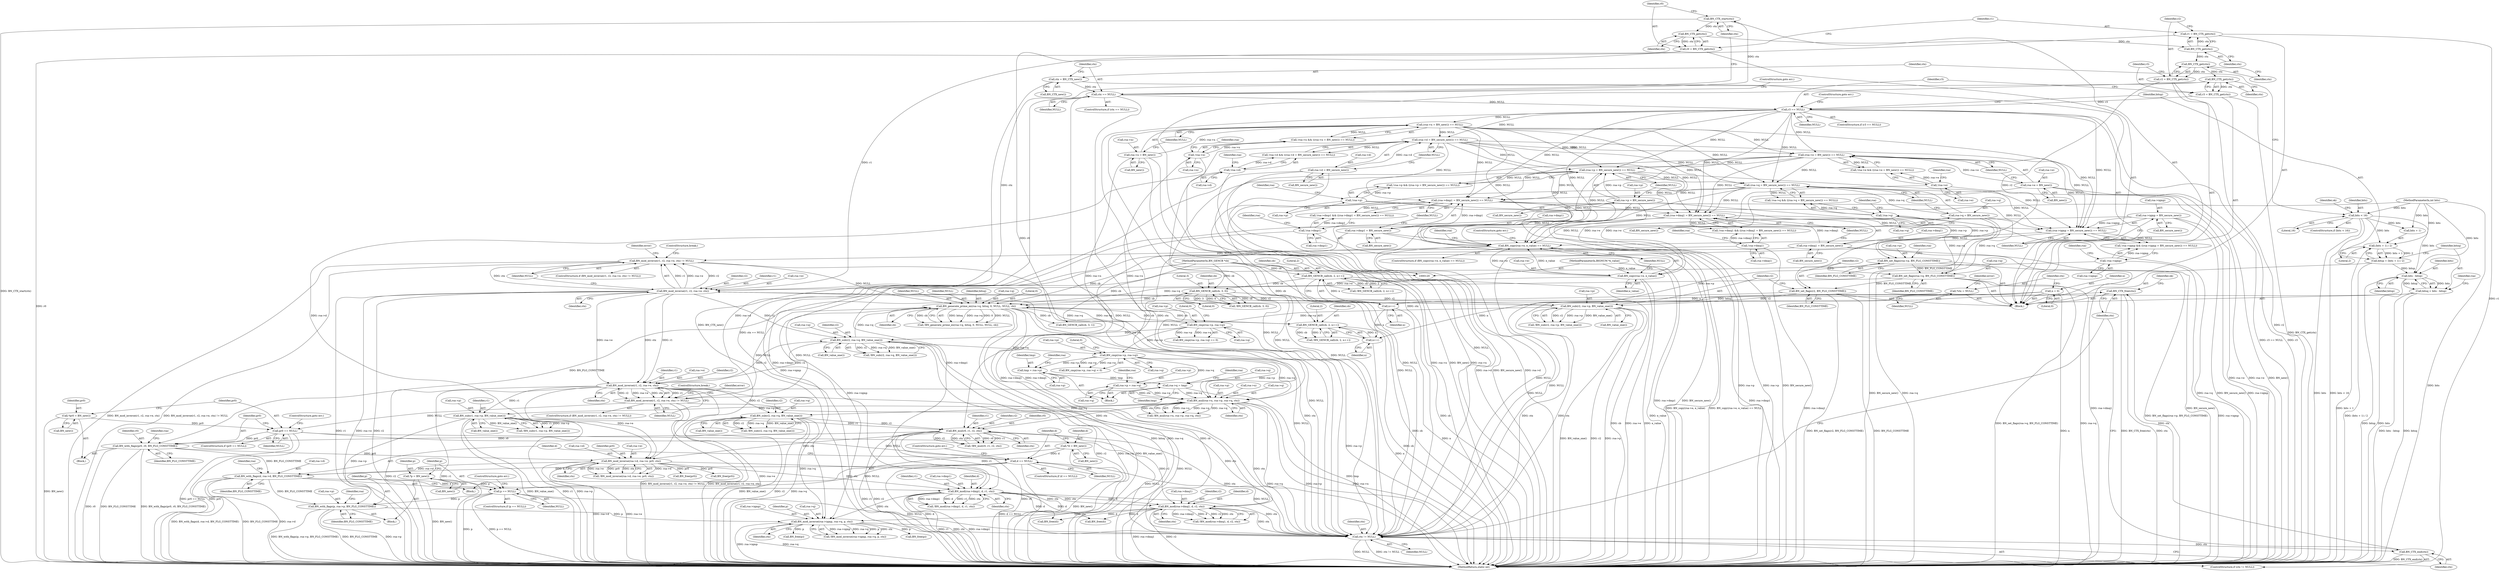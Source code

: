 digraph "0_openssl_6939eab03a6e23d2bd2c3f5e34fe1d48e542e787@API" {
"1000682" [label="(Call,BN_CTX_free(ctx))"];
"1000680" [label="(Call,BN_CTX_end(ctx))"];
"1000677" [label="(Call,ctx != NULL)"];
"1000572" [label="(Call,BN_mod_inverse(rsa->d, rsa->e, pr0, ctx))"];
"1000238" [label="(Call,rsa->d = BN_secure_new())"];
"1000233" [label="(Call,!rsa->d)"];
"1000445" [label="(Call,BN_mod_inverse(r1, r2, rsa->e, ctx))"];
"1000365" [label="(Call,BN_mod_inverse(r1, r2, rsa->e, ctx))"];
"1000188" [label="(Call,r1 = BN_CTX_get(ctx))"];
"1000190" [label="(Call,BN_CTX_get(ctx))"];
"1000186" [label="(Call,BN_CTX_get(ctx))"];
"1000182" [label="(Call,BN_CTX_start(ctx))"];
"1000178" [label="(Call,ctx == NULL)"];
"1000174" [label="(Call,ctx = BN_CTX_new())"];
"1000355" [label="(Call,BN_sub(r2, rsa->p, BN_value_one()))"];
"1000348" [label="(Call,BN_set_flags(r2, BN_FLG_CONSTTIME))"];
"1000192" [label="(Call,r2 = BN_CTX_get(ctx))"];
"1000194" [label="(Call,BN_CTX_get(ctx))"];
"1000343" [label="(Call,BN_set_flags(rsa->q, BN_FLG_CONSTTIME))"];
"1000275" [label="(Call,!rsa->q)"];
"1000280" [label="(Call,rsa->q = BN_secure_new())"];
"1000338" [label="(Call,BN_set_flags(rsa->p, BN_FLG_CONSTTIME))"];
"1000266" [label="(Call,rsa->p = BN_secure_new())"];
"1000261" [label="(Call,!rsa->p)"];
"1000331" [label="(Call,BN_copy(rsa->e, e_value))"];
"1000247" [label="(Call,!rsa->e)"];
"1000252" [label="(Call,rsa->e = BN_new())"];
"1000123" [label="(MethodParameterIn,BIGNUM *e_value)"];
"1000198" [label="(Call,BN_CTX_get(ctx))"];
"1000435" [label="(Call,BN_sub(r2, rsa->q, BN_value_one()))"];
"1000425" [label="(Call,BN_cmp(rsa->p, rsa->q))"];
"1000414" [label="(Call,BN_generate_prime_ex(rsa->q, bitsq, 0, NULL, NULL, cb))"];
"1000212" [label="(Call,bitsq = bits - bitsp)"];
"1000214" [label="(Call,bits - bitsp)"];
"1000122" [label="(MethodParameterIn,int bits)"];
"1000163" [label="(Call,bits < 16)"];
"1000205" [label="(Call,bitsp = (bits + 1) / 2)"];
"1000207" [label="(Call,(bits + 1) / 2)"];
"1000444" [label="(Call,BN_mod_inverse(r1, r2, rsa->e, ctx) != NULL)"];
"1000364" [label="(Call,BN_mod_inverse(r1, r2, rsa->e, ctx) != NULL)"];
"1000330" [label="(Call,BN_copy(rsa->e, e_value) == NULL)"];
"1000279" [label="(Call,(rsa->q = BN_secure_new()) == NULL)"];
"1000223" [label="(Call,(rsa->n = BN_new()) == NULL)"];
"1000224" [label="(Call,rsa->n = BN_new())"];
"1000201" [label="(Call,r3 == NULL)"];
"1000196" [label="(Call,r3 = BN_CTX_get(ctx))"];
"1000251" [label="(Call,(rsa->e = BN_new()) == NULL)"];
"1000237" [label="(Call,(rsa->d = BN_secure_new()) == NULL)"];
"1000265" [label="(Call,(rsa->p = BN_secure_new()) == NULL)"];
"1000293" [label="(Call,(rsa->dmp1 = BN_secure_new()) == NULL)"];
"1000294" [label="(Call,rsa->dmp1 = BN_secure_new())"];
"1000307" [label="(Call,(rsa->dmq1 = BN_secure_new()) == NULL)"];
"1000308" [label="(Call,rsa->dmq1 = BN_secure_new())"];
"1000321" [label="(Call,(rsa->iqmp = BN_secure_new()) == NULL)"];
"1000322" [label="(Call,rsa->iqmp = BN_secure_new())"];
"1000403" [label="(Call,BN_GENCB_call(cb, 3, 0))"];
"1000395" [label="(Call,BN_GENCB_call(cb, 2, n++))"];
"1000124" [label="(MethodParameterIn,BN_GENCB *cb)"];
"1000398" [label="(Call,n++)"];
"1000151" [label="(Call,n = 0)"];
"1000475" [label="(Call,BN_GENCB_call(cb, 2, n++))"];
"1000478" [label="(Call,n++)"];
"1000566" [label="(Call,BN_with_flags(pr0, r0, BN_FLG_CONSTTIME))"];
"1000562" [label="(Call,pr0 == NULL)"];
"1000558" [label="(Call,*pr0 = BN_new())"];
"1000550" [label="(Call,BN_mul(r0, r1, r2, ctx))"];
"1000184" [label="(Call,r0 = BN_CTX_get(ctx))"];
"1000532" [label="(Call,BN_sub(r1, rsa->p, BN_value_one()))"];
"1000518" [label="(Call,BN_mul(rsa->n, rsa->p, rsa->q, ctx))"];
"1000219" [label="(Call,!rsa->n)"];
"1000490" [label="(Call,BN_cmp(rsa->p, rsa->q))"];
"1000504" [label="(Call,rsa->p = rsa->q)"];
"1000511" [label="(Call,rsa->q = tmp)"];
"1000499" [label="(Call,tmp = rsa->p)"];
"1000541" [label="(Call,BN_sub(r2, rsa->q, BN_value_one()))"];
"1000645" [label="(Call,BN_mod_inverse(rsa->iqmp, rsa->q, p, ctx))"];
"1000317" [label="(Call,!rsa->iqmp)"];
"1000637" [label="(Call,BN_with_flags(p, rsa->p, BN_FLG_CONSTTIME))"];
"1000633" [label="(Call,p == NULL)"];
"1000629" [label="(Call,*p = BN_new())"];
"1000593" [label="(Call,d == NULL)"];
"1000589" [label="(Call,*d = BN_new())"];
"1000597" [label="(Call,BN_with_flags(d, rsa->d, BN_FLG_CONSTTIME))"];
"1000606" [label="(Call,BN_mod(rsa->dmp1, d, r1, ctx))"];
"1000289" [label="(Call,!rsa->dmp1)"];
"1000614" [label="(Call,BN_mod(rsa->dmq1, d, r2, ctx))"];
"1000303" [label="(Call,!rsa->dmq1)"];
"1000155" [label="(Call,*ctx = NULL)"];
"1000224" [label="(Call,rsa->n = BN_new())"];
"1000204" [label="(ControlStructure,goto err;)"];
"1000576" [label="(Call,rsa->e)"];
"1000124" [label="(MethodParameterIn,BN_GENCB *cb)"];
"1000177" [label="(ControlStructure,if (ctx == NULL))"];
"1000629" [label="(Call,*p = BN_new())"];
"1000226" [label="(Identifier,rsa)"];
"1000275" [label="(Call,!rsa->q)"];
"1000491" [label="(Call,rsa->p)"];
"1000279" [label="(Call,(rsa->q = BN_secure_new()) == NULL)"];
"1000443" [label="(ControlStructure,if (BN_mod_inverse(r1, r2, rsa->e, ctx) != NULL))"];
"1000645" [label="(Call,BN_mod_inverse(rsa->iqmp, rsa->q, p, ctx))"];
"1000573" [label="(Call,rsa->d)"];
"1000597" [label="(Call,BN_with_flags(d, rsa->d, BN_FLG_CONSTTIME))"];
"1000420" [label="(Identifier,NULL)"];
"1000252" [label="(Call,rsa->e = BN_new())"];
"1000367" [label="(Identifier,r2)"];
"1000203" [label="(Identifier,NULL)"];
"1000685" [label="(Identifier,ok)"];
"1000406" [label="(Literal,0)"];
"1000399" [label="(Identifier,n)"];
"1000642" [label="(Identifier,BN_FLG_CONSTTIME)"];
"1000552" [label="(Identifier,r1)"];
"1000257" [label="(Identifier,NULL)"];
"1000357" [label="(Call,rsa->p)"];
"1000335" [label="(Identifier,e_value)"];
"1000567" [label="(Identifier,pr0)"];
"1000630" [label="(Identifier,p)"];
"1000187" [label="(Identifier,ctx)"];
"1000183" [label="(Identifier,ctx)"];
"1000615" [label="(Call,rsa->dmq1)"];
"1000364" [label="(Call,BN_mod_inverse(r1, r2, rsa->e, ctx) != NULL)"];
"1000201" [label="(Call,r3 == NULL)"];
"1000498" [label="(Block,)"];
"1000302" [label="(Call,!rsa->dmq1 && ((rsa->dmq1 = BN_secure_new()) == NULL))"];
"1000213" [label="(Identifier,bitsq)"];
"1000233" [label="(Call,!rsa->d)"];
"1000405" [label="(Literal,3)"];
"1000432" [label="(Literal,0)"];
"1000332" [label="(Call,rsa->e)"];
"1000676" [label="(ControlStructure,if (ctx != NULL))"];
"1000260" [label="(Call,!rsa->p && ((rsa->p = BN_secure_new()) == NULL))"];
"1000553" [label="(Identifier,r2)"];
"1000519" [label="(Call,rsa->n)"];
"1000371" [label="(Identifier,ctx)"];
"1000175" [label="(Identifier,ctx)"];
"1000298" [label="(Call,BN_secure_new())"];
"1000497" [label="(Literal,0)"];
"1000180" [label="(Identifier,NULL)"];
"1000456" [label="(Identifier,error)"];
"1000312" [label="(Call,BN_secure_new())"];
"1000268" [label="(Identifier,rsa)"];
"1000434" [label="(Call,!BN_sub(r2, rsa->q, BN_value_one()))"];
"1000225" [label="(Call,rsa->n)"];
"1000308" [label="(Call,rsa->dmq1 = BN_secure_new())"];
"1000355" [label="(Call,BN_sub(r2, rsa->p, BN_value_one()))"];
"1000683" [label="(Identifier,ctx)"];
"1000188" [label="(Call,r1 = BN_CTX_get(ctx))"];
"1000246" [label="(Call,!rsa->e && ((rsa->e = BN_new()) == NULL))"];
"1000179" [label="(Identifier,ctx)"];
"1000426" [label="(Call,rsa->p)"];
"1000181" [label="(ControlStructure,goto err;)"];
"1000316" [label="(Call,!rsa->iqmp && ((rsa->iqmp = BN_secure_new()) == NULL))"];
"1000270" [label="(Call,BN_secure_new())"];
"1000339" [label="(Call,rsa->p)"];
"1000185" [label="(Identifier,r0)"];
"1000322" [label="(Call,rsa->iqmp = BN_secure_new())"];
"1000199" [label="(Identifier,ctx)"];
"1000404" [label="(Identifier,cb)"];
"1000594" [label="(Identifier,d)"];
"1000165" [label="(Literal,16)"];
"1000560" [label="(Call,BN_new())"];
"1000520" [label="(Identifier,rsa)"];
"1000679" [label="(Identifier,NULL)"];
"1000330" [label="(Call,BN_copy(rsa->e, e_value) == NULL)"];
"1000299" [label="(Identifier,NULL)"];
"1000681" [label="(Identifier,ctx)"];
"1000194" [label="(Call,BN_CTX_get(ctx))"];
"1000336" [label="(Identifier,NULL)"];
"1000564" [label="(Identifier,NULL)"];
"1000541" [label="(Call,BN_sub(r2, rsa->q, BN_value_one()))"];
"1000649" [label="(Call,rsa->q)"];
"1000596" [label="(ControlStructure,goto err;)"];
"1000682" [label="(Call,BN_CTX_free(ctx))"];
"1000678" [label="(Identifier,ctx)"];
"1000265" [label="(Call,(rsa->p = BN_secure_new()) == NULL)"];
"1000366" [label="(Identifier,r1)"];
"1000599" [label="(Call,rsa->d)"];
"1000517" [label="(Call,!BN_mul(rsa->n, rsa->p, rsa->q, ctx))"];
"1000329" [label="(ControlStructure,if (BN_copy(rsa->e, e_value) == NULL))"];
"1000168" [label="(Identifier,ok)"];
"1000592" [label="(ControlStructure,if (d == NULL))"];
"1000542" [label="(Identifier,r2)"];
"1000324" [label="(Identifier,rsa)"];
"1000123" [label="(MethodParameterIn,BIGNUM *e_value)"];
"1000568" [label="(Identifier,r0)"];
"1000152" [label="(Identifier,n)"];
"1000253" [label="(Call,rsa->e)"];
"1000424" [label="(Call,BN_cmp(rsa->p, rsa->q) == 0)"];
"1000565" [label="(ControlStructure,goto err;)"];
"1000513" [label="(Identifier,rsa)"];
"1000212" [label="(Call,bitsq = bits - bitsp)"];
"1000632" [label="(ControlStructure,if (p == NULL))"];
"1000625" [label="(Call,BN_free(d))"];
"1000429" [label="(Call,rsa->q)"];
"1000198" [label="(Call,BN_CTX_get(ctx))"];
"1000677" [label="(Call,ctx != NULL)"];
"1000191" [label="(Identifier,ctx)"];
"1000261" [label="(Call,!rsa->p)"];
"1000162" [label="(ControlStructure,if (bits < 16))"];
"1000537" [label="(Call,BN_value_one())"];
"1000505" [label="(Call,rsa->p)"];
"1000418" [label="(Identifier,bitsq)"];
"1000327" [label="(Identifier,NULL)"];
"1000595" [label="(Identifier,NULL)"];
"1000157" [label="(Identifier,NULL)"];
"1000550" [label="(Call,BN_mul(r0, r1, r2, ctx))"];
"1000415" [label="(Call,rsa->q)"];
"1000419" [label="(Literal,0)"];
"1000554" [label="(Identifier,ctx)"];
"1000229" [label="(Identifier,NULL)"];
"1000500" [label="(Identifier,tmp)"];
"1000345" [label="(Identifier,rsa)"];
"1000571" [label="(Call,!BN_mod_inverse(rsa->d, rsa->e, pr0, ctx))"];
"1000189" [label="(Identifier,r1)"];
"1000376" [label="(Identifier,error)"];
"1000579" [label="(Identifier,pr0)"];
"1000323" [label="(Call,rsa->iqmp)"];
"1000446" [label="(Identifier,r1)"];
"1000242" [label="(Call,BN_secure_new())"];
"1000284" [label="(Call,BN_secure_new())"];
"1000282" [label="(Identifier,rsa)"];
"1000437" [label="(Call,rsa->q)"];
"1000326" [label="(Call,BN_secure_new())"];
"1000228" [label="(Call,BN_new())"];
"1000153" [label="(Literal,0)"];
"1000635" [label="(Identifier,NULL)"];
"1000350" [label="(Identifier,BN_FLG_CONSTTIME)"];
"1000303" [label="(Call,!rsa->dmq1)"];
"1000232" [label="(Call,!rsa->d && ((rsa->d = BN_secure_new()) == NULL))"];
"1000511" [label="(Call,rsa->q = tmp)"];
"1000543" [label="(Call,rsa->q)"];
"1000396" [label="(Identifier,cb)"];
"1000561" [label="(ControlStructure,if (pr0 == NULL))"];
"1000448" [label="(Call,rsa->e)"];
"1000216" [label="(Identifier,bitsp)"];
"1000549" [label="(Call,!BN_mul(r0, r1, r2, ctx))"];
"1000474" [label="(Call,!BN_GENCB_call(cb, 2, n++))"];
"1000444" [label="(Call,BN_mod_inverse(r1, r2, rsa->e, ctx) != NULL)"];
"1000451" [label="(Identifier,ctx)"];
"1000634" [label="(Identifier,p)"];
"1000582" [label="(Call,BN_free(pr0))"];
"1000540" [label="(Call,!BN_sub(r2, rsa->q, BN_value_one()))"];
"1000655" [label="(Call,BN_free(p))"];
"1000151" [label="(Call,n = 0)"];
"1000190" [label="(Call,BN_CTX_get(ctx))"];
"1000452" [label="(Identifier,NULL)"];
"1000532" [label="(Call,BN_sub(r1, rsa->p, BN_value_one()))"];
"1000267" [label="(Call,rsa->p)"];
"1000440" [label="(Call,BN_value_one())"];
"1000613" [label="(Call,!BN_mod(rsa->dmq1, d, r2, ctx))"];
"1000254" [label="(Identifier,rsa)"];
"1000636" [label="(ControlStructure,goto err;)"];
"1000285" [label="(Identifier,NULL)"];
"1000585" [label="(Call,BN_free(pr0))"];
"1000476" [label="(Identifier,cb)"];
"1000499" [label="(Call,tmp = rsa->p)"];
"1000200" [label="(ControlStructure,if (r3 == NULL))"];
"1000186" [label="(Call,BN_CTX_get(ctx))"];
"1000184" [label="(Call,r0 = BN_CTX_get(ctx))"];
"1000627" [label="(Block,)"];
"1000309" [label="(Call,rsa->dmq1)"];
"1000435" [label="(Call,BN_sub(r2, rsa->q, BN_value_one()))"];
"1000343" [label="(Call,BN_set_flags(rsa->q, BN_FLG_CONSTTIME))"];
"1000195" [label="(Identifier,ctx)"];
"1000342" [label="(Identifier,BN_FLG_CONSTTIME)"];
"1000558" [label="(Call,*pr0 = BN_new())"];
"1000155" [label="(Call,*ctx = NULL)"];
"1000525" [label="(Call,rsa->q)"];
"1000506" [label="(Identifier,rsa)"];
"1000569" [label="(Identifier,BN_FLG_CONSTTIME)"];
"1000638" [label="(Identifier,p)"];
"1000447" [label="(Identifier,r2)"];
"1000337" [label="(ControlStructure,goto err;)"];
"1000534" [label="(Call,rsa->p)"];
"1000644" [label="(Call,!BN_mod_inverse(rsa->iqmp, rsa->q, p, ctx))"];
"1000647" [label="(Identifier,rsa)"];
"1000612" [label="(Identifier,ctx)"];
"1000266" [label="(Call,rsa->p = BN_secure_new())"];
"1000606" [label="(Call,BN_mod(rsa->dmp1, d, r1, ctx))"];
"1000240" [label="(Identifier,rsa)"];
"1000234" [label="(Call,rsa->d)"];
"1000344" [label="(Call,rsa->q)"];
"1000211" [label="(Literal,2)"];
"1000531" [label="(Call,!BN_sub(r1, rsa->p, BN_value_one()))"];
"1000197" [label="(Identifier,r3)"];
"1000475" [label="(Call,BN_GENCB_call(cb, 2, n++))"];
"1000489" [label="(Call,BN_cmp(rsa->p, rsa->q) < 0)"];
"1000620" [label="(Identifier,ctx)"];
"1000248" [label="(Call,rsa->e)"];
"1000587" [label="(Block,)"];
"1000374" [label="(ControlStructure,break;)"];
"1000363" [label="(ControlStructure,if (BN_mod_inverse(r1, r2, rsa->e, ctx) != NULL))"];
"1000318" [label="(Call,rsa->iqmp)"];
"1000176" [label="(Call,BN_CTX_new())"];
"1000478" [label="(Call,n++)"];
"1000658" [label="(Call,BN_free(p))"];
"1000614" [label="(Call,BN_mod(rsa->dmq1, d, r2, ctx))"];
"1000546" [label="(Call,BN_value_one())"];
"1000290" [label="(Call,rsa->dmp1)"];
"1000619" [label="(Identifier,r2)"];
"1000639" [label="(Call,rsa->p)"];
"1000490" [label="(Call,BN_cmp(rsa->p, rsa->q))"];
"1000522" [label="(Call,rsa->p)"];
"1000494" [label="(Call,rsa->q)"];
"1000483" [label="(Call,BN_GENCB_call(cb, 3, 1))"];
"1000518" [label="(Call,BN_mul(rsa->n, rsa->p, rsa->q, ctx))"];
"1000196" [label="(Call,r3 = BN_CTX_get(ctx))"];
"1000607" [label="(Call,rsa->dmp1)"];
"1000349" [label="(Identifier,r2)"];
"1000271" [label="(Identifier,NULL)"];
"1000238" [label="(Call,rsa->d = BN_secure_new())"];
"1000163" [label="(Call,bits < 16)"];
"1000479" [label="(Identifier,n)"];
"1000293" [label="(Call,(rsa->dmp1 = BN_secure_new()) == NULL)"];
"1000223" [label="(Call,(rsa->n = BN_new()) == NULL)"];
"1000445" [label="(Call,BN_mod_inverse(r1, r2, rsa->e, ctx))"];
"1000304" [label="(Call,rsa->dmq1)"];
"1000365" [label="(Call,BN_mod_inverse(r1, r2, rsa->e, ctx))"];
"1000633" [label="(Call,p == NULL)"];
"1000122" [label="(MethodParameterIn,int bits)"];
"1000574" [label="(Identifier,rsa)"];
"1000572" [label="(Call,BN_mod_inverse(rsa->d, rsa->e, pr0, ctx))"];
"1000394" [label="(Call,!BN_GENCB_call(cb, 2, n++))"];
"1000562" [label="(Call,pr0 == NULL)"];
"1000563" [label="(Identifier,pr0)"];
"1000193" [label="(Identifier,r2)"];
"1000602" [label="(Identifier,BN_FLG_CONSTTIME)"];
"1000591" [label="(Call,BN_new())"];
"1000590" [label="(Identifier,d)"];
"1000512" [label="(Call,rsa->q)"];
"1000276" [label="(Call,rsa->q)"];
"1000207" [label="(Call,(bits + 1) / 2)"];
"1000347" [label="(Identifier,BN_FLG_CONSTTIME)"];
"1000414" [label="(Call,BN_generate_prime_ex(rsa->q, bitsq, 0, NULL, NULL, cb))"];
"1000262" [label="(Call,rsa->p)"];
"1000605" [label="(Call,!BN_mod(rsa->dmp1, d, r1, ctx))"];
"1000294" [label="(Call,rsa->dmp1 = BN_secure_new())"];
"1000288" [label="(Call,!rsa->dmp1 && ((rsa->dmp1 = BN_secure_new()) == NULL))"];
"1000338" [label="(Call,BN_set_flags(rsa->p, BN_FLG_CONSTTIME))"];
"1000580" [label="(Identifier,ctx)"];
"1000610" [label="(Identifier,d)"];
"1000192" [label="(Call,r2 = BN_CTX_get(ctx))"];
"1000653" [label="(Identifier,ctx)"];
"1000239" [label="(Call,rsa->d)"];
"1000156" [label="(Identifier,ctx)"];
"1000280" [label="(Call,rsa->q = BN_secure_new())"];
"1000477" [label="(Literal,2)"];
"1000646" [label="(Call,rsa->iqmp)"];
"1000348" [label="(Call,BN_set_flags(r2, BN_FLG_CONSTTIME))"];
"1000321" [label="(Call,(rsa->iqmp = BN_secure_new()) == NULL)"];
"1000372" [label="(Identifier,NULL)"];
"1000598" [label="(Identifier,d)"];
"1000220" [label="(Call,rsa->n)"];
"1000589" [label="(Call,*d = BN_new())"];
"1000436" [label="(Identifier,r2)"];
"1000454" [label="(ControlStructure,break;)"];
"1000218" [label="(Call,!rsa->n && ((rsa->n = BN_new()) == NULL))"];
"1000313" [label="(Identifier,NULL)"];
"1000608" [label="(Identifier,rsa)"];
"1000368" [label="(Call,rsa->e)"];
"1000295" [label="(Call,rsa->dmp1)"];
"1000296" [label="(Identifier,rsa)"];
"1000125" [label="(Block,)"];
"1000247" [label="(Call,!rsa->e)"];
"1000289" [label="(Call,!rsa->dmp1)"];
"1000354" [label="(Call,!BN_sub(r2, rsa->p, BN_value_one()))"];
"1000182" [label="(Call,BN_CTX_start(ctx))"];
"1000174" [label="(Call,ctx = BN_CTX_new())"];
"1000164" [label="(Identifier,bits)"];
"1000622" [label="(Call,BN_free(d))"];
"1000686" [label="(MethodReturn,static int)"];
"1000251" [label="(Call,(rsa->e = BN_new()) == NULL)"];
"1000508" [label="(Call,rsa->q)"];
"1000256" [label="(Call,BN_new())"];
"1000219" [label="(Call,!rsa->n)"];
"1000214" [label="(Call,bits - bitsp)"];
"1000395" [label="(Call,BN_GENCB_call(cb, 2, n++))"];
"1000618" [label="(Identifier,d)"];
"1000178" [label="(Call,ctx == NULL)"];
"1000397" [label="(Literal,2)"];
"1000281" [label="(Call,rsa->q)"];
"1000205" [label="(Call,bitsp = (bits + 1) / 2)"];
"1000402" [label="(Call,!BN_GENCB_call(cb, 3, 0))"];
"1000559" [label="(Identifier,pr0)"];
"1000680" [label="(Call,BN_CTX_end(ctx))"];
"1000566" [label="(Call,BN_with_flags(pr0, r0, BN_FLG_CONSTTIME))"];
"1000501" [label="(Call,rsa->p)"];
"1000611" [label="(Identifier,r1)"];
"1000515" [label="(Identifier,tmp)"];
"1000593" [label="(Call,d == NULL)"];
"1000413" [label="(Call,!BN_generate_prime_ex(rsa->q, bitsq, 0, NULL, NULL, cb))"];
"1000356" [label="(Identifier,r2)"];
"1000528" [label="(Identifier,ctx)"];
"1000425" [label="(Call,BN_cmp(rsa->p, rsa->q))"];
"1000221" [label="(Identifier,rsa)"];
"1000215" [label="(Identifier,bits)"];
"1000237" [label="(Call,(rsa->d = BN_secure_new()) == NULL)"];
"1000206" [label="(Identifier,bitsp)"];
"1000331" [label="(Call,BN_copy(rsa->e, e_value))"];
"1000551" [label="(Identifier,r0)"];
"1000556" [label="(Block,)"];
"1000243" [label="(Identifier,NULL)"];
"1000340" [label="(Identifier,rsa)"];
"1000504" [label="(Call,rsa->p = rsa->q)"];
"1000421" [label="(Identifier,NULL)"];
"1000631" [label="(Call,BN_new())"];
"1000398" [label="(Call,n++)"];
"1000360" [label="(Call,BN_value_one())"];
"1000422" [label="(Identifier,cb)"];
"1000208" [label="(Call,bits + 1)"];
"1000317" [label="(Call,!rsa->iqmp)"];
"1000307" [label="(Call,(rsa->dmq1 = BN_secure_new()) == NULL)"];
"1000160" [label="(Identifier,error)"];
"1000202" [label="(Identifier,r3)"];
"1000637" [label="(Call,BN_with_flags(p, rsa->p, BN_FLG_CONSTTIME))"];
"1000652" [label="(Identifier,p)"];
"1000403" [label="(Call,BN_GENCB_call(cb, 3, 0))"];
"1000274" [label="(Call,!rsa->q && ((rsa->q = BN_secure_new()) == NULL))"];
"1000310" [label="(Identifier,rsa)"];
"1000533" [label="(Identifier,r1)"];
"1000682" -> "1000125"  [label="AST: "];
"1000682" -> "1000683"  [label="CFG: "];
"1000683" -> "1000682"  [label="AST: "];
"1000685" -> "1000682"  [label="CFG: "];
"1000682" -> "1000686"  [label="DDG: BN_CTX_free(ctx)"];
"1000682" -> "1000686"  [label="DDG: ctx"];
"1000680" -> "1000682"  [label="DDG: ctx"];
"1000677" -> "1000682"  [label="DDG: ctx"];
"1000680" -> "1000676"  [label="AST: "];
"1000680" -> "1000681"  [label="CFG: "];
"1000681" -> "1000680"  [label="AST: "];
"1000683" -> "1000680"  [label="CFG: "];
"1000680" -> "1000686"  [label="DDG: BN_CTX_end(ctx)"];
"1000677" -> "1000680"  [label="DDG: ctx"];
"1000677" -> "1000676"  [label="AST: "];
"1000677" -> "1000679"  [label="CFG: "];
"1000678" -> "1000677"  [label="AST: "];
"1000679" -> "1000677"  [label="AST: "];
"1000681" -> "1000677"  [label="CFG: "];
"1000683" -> "1000677"  [label="CFG: "];
"1000677" -> "1000686"  [label="DDG: ctx != NULL"];
"1000677" -> "1000686"  [label="DDG: NULL"];
"1000572" -> "1000677"  [label="DDG: ctx"];
"1000550" -> "1000677"  [label="DDG: ctx"];
"1000645" -> "1000677"  [label="DDG: ctx"];
"1000198" -> "1000677"  [label="DDG: ctx"];
"1000445" -> "1000677"  [label="DDG: ctx"];
"1000155" -> "1000677"  [label="DDG: ctx"];
"1000606" -> "1000677"  [label="DDG: ctx"];
"1000178" -> "1000677"  [label="DDG: ctx"];
"1000178" -> "1000677"  [label="DDG: NULL"];
"1000518" -> "1000677"  [label="DDG: ctx"];
"1000365" -> "1000677"  [label="DDG: ctx"];
"1000614" -> "1000677"  [label="DDG: ctx"];
"1000330" -> "1000677"  [label="DDG: NULL"];
"1000279" -> "1000677"  [label="DDG: NULL"];
"1000593" -> "1000677"  [label="DDG: NULL"];
"1000293" -> "1000677"  [label="DDG: NULL"];
"1000307" -> "1000677"  [label="DDG: NULL"];
"1000633" -> "1000677"  [label="DDG: NULL"];
"1000562" -> "1000677"  [label="DDG: NULL"];
"1000414" -> "1000677"  [label="DDG: NULL"];
"1000251" -> "1000677"  [label="DDG: NULL"];
"1000321" -> "1000677"  [label="DDG: NULL"];
"1000364" -> "1000677"  [label="DDG: NULL"];
"1000265" -> "1000677"  [label="DDG: NULL"];
"1000237" -> "1000677"  [label="DDG: NULL"];
"1000223" -> "1000677"  [label="DDG: NULL"];
"1000201" -> "1000677"  [label="DDG: NULL"];
"1000444" -> "1000677"  [label="DDG: NULL"];
"1000572" -> "1000571"  [label="AST: "];
"1000572" -> "1000580"  [label="CFG: "];
"1000573" -> "1000572"  [label="AST: "];
"1000576" -> "1000572"  [label="AST: "];
"1000579" -> "1000572"  [label="AST: "];
"1000580" -> "1000572"  [label="AST: "];
"1000571" -> "1000572"  [label="CFG: "];
"1000572" -> "1000686"  [label="DDG: rsa->e"];
"1000572" -> "1000686"  [label="DDG: rsa->d"];
"1000572" -> "1000571"  [label="DDG: rsa->d"];
"1000572" -> "1000571"  [label="DDG: rsa->e"];
"1000572" -> "1000571"  [label="DDG: pr0"];
"1000572" -> "1000571"  [label="DDG: ctx"];
"1000238" -> "1000572"  [label="DDG: rsa->d"];
"1000233" -> "1000572"  [label="DDG: rsa->d"];
"1000445" -> "1000572"  [label="DDG: rsa->e"];
"1000566" -> "1000572"  [label="DDG: pr0"];
"1000550" -> "1000572"  [label="DDG: ctx"];
"1000572" -> "1000582"  [label="DDG: pr0"];
"1000572" -> "1000585"  [label="DDG: pr0"];
"1000572" -> "1000597"  [label="DDG: rsa->d"];
"1000572" -> "1000606"  [label="DDG: ctx"];
"1000238" -> "1000237"  [label="AST: "];
"1000238" -> "1000242"  [label="CFG: "];
"1000239" -> "1000238"  [label="AST: "];
"1000242" -> "1000238"  [label="AST: "];
"1000243" -> "1000238"  [label="CFG: "];
"1000238" -> "1000686"  [label="DDG: rsa->d"];
"1000238" -> "1000686"  [label="DDG: BN_secure_new()"];
"1000238" -> "1000237"  [label="DDG: rsa->d"];
"1000233" -> "1000232"  [label="AST: "];
"1000233" -> "1000234"  [label="CFG: "];
"1000234" -> "1000233"  [label="AST: "];
"1000240" -> "1000233"  [label="CFG: "];
"1000232" -> "1000233"  [label="CFG: "];
"1000233" -> "1000686"  [label="DDG: rsa->d"];
"1000233" -> "1000232"  [label="DDG: rsa->d"];
"1000445" -> "1000444"  [label="AST: "];
"1000445" -> "1000451"  [label="CFG: "];
"1000446" -> "1000445"  [label="AST: "];
"1000447" -> "1000445"  [label="AST: "];
"1000448" -> "1000445"  [label="AST: "];
"1000451" -> "1000445"  [label="AST: "];
"1000452" -> "1000445"  [label="CFG: "];
"1000445" -> "1000686"  [label="DDG: r2"];
"1000445" -> "1000686"  [label="DDG: r1"];
"1000445" -> "1000686"  [label="DDG: rsa->e"];
"1000445" -> "1000435"  [label="DDG: r2"];
"1000445" -> "1000444"  [label="DDG: r1"];
"1000445" -> "1000444"  [label="DDG: r2"];
"1000445" -> "1000444"  [label="DDG: rsa->e"];
"1000445" -> "1000444"  [label="DDG: ctx"];
"1000365" -> "1000445"  [label="DDG: r1"];
"1000365" -> "1000445"  [label="DDG: rsa->e"];
"1000365" -> "1000445"  [label="DDG: ctx"];
"1000435" -> "1000445"  [label="DDG: r2"];
"1000445" -> "1000518"  [label="DDG: ctx"];
"1000445" -> "1000532"  [label="DDG: r1"];
"1000445" -> "1000541"  [label="DDG: r2"];
"1000365" -> "1000364"  [label="AST: "];
"1000365" -> "1000371"  [label="CFG: "];
"1000366" -> "1000365"  [label="AST: "];
"1000367" -> "1000365"  [label="AST: "];
"1000368" -> "1000365"  [label="AST: "];
"1000371" -> "1000365"  [label="AST: "];
"1000372" -> "1000365"  [label="CFG: "];
"1000365" -> "1000686"  [label="DDG: rsa->e"];
"1000365" -> "1000686"  [label="DDG: r2"];
"1000365" -> "1000686"  [label="DDG: r1"];
"1000365" -> "1000355"  [label="DDG: r2"];
"1000365" -> "1000364"  [label="DDG: r1"];
"1000365" -> "1000364"  [label="DDG: r2"];
"1000365" -> "1000364"  [label="DDG: rsa->e"];
"1000365" -> "1000364"  [label="DDG: ctx"];
"1000188" -> "1000365"  [label="DDG: r1"];
"1000355" -> "1000365"  [label="DDG: r2"];
"1000331" -> "1000365"  [label="DDG: rsa->e"];
"1000198" -> "1000365"  [label="DDG: ctx"];
"1000365" -> "1000435"  [label="DDG: r2"];
"1000188" -> "1000125"  [label="AST: "];
"1000188" -> "1000190"  [label="CFG: "];
"1000189" -> "1000188"  [label="AST: "];
"1000190" -> "1000188"  [label="AST: "];
"1000193" -> "1000188"  [label="CFG: "];
"1000188" -> "1000686"  [label="DDG: r1"];
"1000190" -> "1000188"  [label="DDG: ctx"];
"1000190" -> "1000191"  [label="CFG: "];
"1000191" -> "1000190"  [label="AST: "];
"1000186" -> "1000190"  [label="DDG: ctx"];
"1000190" -> "1000194"  [label="DDG: ctx"];
"1000186" -> "1000184"  [label="AST: "];
"1000186" -> "1000187"  [label="CFG: "];
"1000187" -> "1000186"  [label="AST: "];
"1000184" -> "1000186"  [label="CFG: "];
"1000186" -> "1000184"  [label="DDG: ctx"];
"1000182" -> "1000186"  [label="DDG: ctx"];
"1000182" -> "1000125"  [label="AST: "];
"1000182" -> "1000183"  [label="CFG: "];
"1000183" -> "1000182"  [label="AST: "];
"1000185" -> "1000182"  [label="CFG: "];
"1000182" -> "1000686"  [label="DDG: BN_CTX_start(ctx)"];
"1000178" -> "1000182"  [label="DDG: ctx"];
"1000178" -> "1000177"  [label="AST: "];
"1000178" -> "1000180"  [label="CFG: "];
"1000179" -> "1000178"  [label="AST: "];
"1000180" -> "1000178"  [label="AST: "];
"1000181" -> "1000178"  [label="CFG: "];
"1000183" -> "1000178"  [label="CFG: "];
"1000178" -> "1000686"  [label="DDG: ctx == NULL"];
"1000174" -> "1000178"  [label="DDG: ctx"];
"1000178" -> "1000201"  [label="DDG: NULL"];
"1000174" -> "1000125"  [label="AST: "];
"1000174" -> "1000176"  [label="CFG: "];
"1000175" -> "1000174"  [label="AST: "];
"1000176" -> "1000174"  [label="AST: "];
"1000179" -> "1000174"  [label="CFG: "];
"1000174" -> "1000686"  [label="DDG: BN_CTX_new()"];
"1000355" -> "1000354"  [label="AST: "];
"1000355" -> "1000360"  [label="CFG: "];
"1000356" -> "1000355"  [label="AST: "];
"1000357" -> "1000355"  [label="AST: "];
"1000360" -> "1000355"  [label="AST: "];
"1000354" -> "1000355"  [label="CFG: "];
"1000355" -> "1000686"  [label="DDG: r2"];
"1000355" -> "1000686"  [label="DDG: rsa->p"];
"1000355" -> "1000686"  [label="DDG: BN_value_one()"];
"1000355" -> "1000354"  [label="DDG: r2"];
"1000355" -> "1000354"  [label="DDG: rsa->p"];
"1000355" -> "1000354"  [label="DDG: BN_value_one()"];
"1000348" -> "1000355"  [label="DDG: r2"];
"1000338" -> "1000355"  [label="DDG: rsa->p"];
"1000355" -> "1000425"  [label="DDG: rsa->p"];
"1000348" -> "1000125"  [label="AST: "];
"1000348" -> "1000350"  [label="CFG: "];
"1000349" -> "1000348"  [label="AST: "];
"1000350" -> "1000348"  [label="AST: "];
"1000356" -> "1000348"  [label="CFG: "];
"1000348" -> "1000686"  [label="DDG: BN_set_flags(r2, BN_FLG_CONSTTIME)"];
"1000348" -> "1000686"  [label="DDG: BN_FLG_CONSTTIME"];
"1000192" -> "1000348"  [label="DDG: r2"];
"1000343" -> "1000348"  [label="DDG: BN_FLG_CONSTTIME"];
"1000348" -> "1000566"  [label="DDG: BN_FLG_CONSTTIME"];
"1000192" -> "1000125"  [label="AST: "];
"1000192" -> "1000194"  [label="CFG: "];
"1000193" -> "1000192"  [label="AST: "];
"1000194" -> "1000192"  [label="AST: "];
"1000197" -> "1000192"  [label="CFG: "];
"1000192" -> "1000686"  [label="DDG: r2"];
"1000194" -> "1000192"  [label="DDG: ctx"];
"1000194" -> "1000195"  [label="CFG: "];
"1000195" -> "1000194"  [label="AST: "];
"1000194" -> "1000198"  [label="DDG: ctx"];
"1000343" -> "1000125"  [label="AST: "];
"1000343" -> "1000347"  [label="CFG: "];
"1000344" -> "1000343"  [label="AST: "];
"1000347" -> "1000343"  [label="AST: "];
"1000349" -> "1000343"  [label="CFG: "];
"1000343" -> "1000686"  [label="DDG: rsa->q"];
"1000343" -> "1000686"  [label="DDG: BN_set_flags(rsa->q, BN_FLG_CONSTTIME)"];
"1000275" -> "1000343"  [label="DDG: rsa->q"];
"1000280" -> "1000343"  [label="DDG: rsa->q"];
"1000338" -> "1000343"  [label="DDG: BN_FLG_CONSTTIME"];
"1000343" -> "1000414"  [label="DDG: rsa->q"];
"1000275" -> "1000274"  [label="AST: "];
"1000275" -> "1000276"  [label="CFG: "];
"1000276" -> "1000275"  [label="AST: "];
"1000282" -> "1000275"  [label="CFG: "];
"1000274" -> "1000275"  [label="CFG: "];
"1000275" -> "1000686"  [label="DDG: rsa->q"];
"1000275" -> "1000274"  [label="DDG: rsa->q"];
"1000280" -> "1000279"  [label="AST: "];
"1000280" -> "1000284"  [label="CFG: "];
"1000281" -> "1000280"  [label="AST: "];
"1000284" -> "1000280"  [label="AST: "];
"1000285" -> "1000280"  [label="CFG: "];
"1000280" -> "1000686"  [label="DDG: BN_secure_new()"];
"1000280" -> "1000686"  [label="DDG: rsa->q"];
"1000280" -> "1000279"  [label="DDG: rsa->q"];
"1000338" -> "1000125"  [label="AST: "];
"1000338" -> "1000342"  [label="CFG: "];
"1000339" -> "1000338"  [label="AST: "];
"1000342" -> "1000338"  [label="AST: "];
"1000345" -> "1000338"  [label="CFG: "];
"1000338" -> "1000686"  [label="DDG: BN_set_flags(rsa->p, BN_FLG_CONSTTIME)"];
"1000266" -> "1000338"  [label="DDG: rsa->p"];
"1000261" -> "1000338"  [label="DDG: rsa->p"];
"1000266" -> "1000265"  [label="AST: "];
"1000266" -> "1000270"  [label="CFG: "];
"1000267" -> "1000266"  [label="AST: "];
"1000270" -> "1000266"  [label="AST: "];
"1000271" -> "1000266"  [label="CFG: "];
"1000266" -> "1000686"  [label="DDG: rsa->p"];
"1000266" -> "1000686"  [label="DDG: BN_secure_new()"];
"1000266" -> "1000265"  [label="DDG: rsa->p"];
"1000261" -> "1000260"  [label="AST: "];
"1000261" -> "1000262"  [label="CFG: "];
"1000262" -> "1000261"  [label="AST: "];
"1000268" -> "1000261"  [label="CFG: "];
"1000260" -> "1000261"  [label="CFG: "];
"1000261" -> "1000686"  [label="DDG: rsa->p"];
"1000261" -> "1000260"  [label="DDG: rsa->p"];
"1000331" -> "1000330"  [label="AST: "];
"1000331" -> "1000335"  [label="CFG: "];
"1000332" -> "1000331"  [label="AST: "];
"1000335" -> "1000331"  [label="AST: "];
"1000336" -> "1000331"  [label="CFG: "];
"1000331" -> "1000686"  [label="DDG: rsa->e"];
"1000331" -> "1000686"  [label="DDG: e_value"];
"1000331" -> "1000330"  [label="DDG: rsa->e"];
"1000331" -> "1000330"  [label="DDG: e_value"];
"1000247" -> "1000331"  [label="DDG: rsa->e"];
"1000252" -> "1000331"  [label="DDG: rsa->e"];
"1000123" -> "1000331"  [label="DDG: e_value"];
"1000247" -> "1000246"  [label="AST: "];
"1000247" -> "1000248"  [label="CFG: "];
"1000248" -> "1000247"  [label="AST: "];
"1000254" -> "1000247"  [label="CFG: "];
"1000246" -> "1000247"  [label="CFG: "];
"1000247" -> "1000686"  [label="DDG: rsa->e"];
"1000247" -> "1000246"  [label="DDG: rsa->e"];
"1000252" -> "1000251"  [label="AST: "];
"1000252" -> "1000256"  [label="CFG: "];
"1000253" -> "1000252"  [label="AST: "];
"1000256" -> "1000252"  [label="AST: "];
"1000257" -> "1000252"  [label="CFG: "];
"1000252" -> "1000686"  [label="DDG: rsa->e"];
"1000252" -> "1000686"  [label="DDG: BN_new()"];
"1000252" -> "1000251"  [label="DDG: rsa->e"];
"1000123" -> "1000120"  [label="AST: "];
"1000123" -> "1000686"  [label="DDG: e_value"];
"1000198" -> "1000196"  [label="AST: "];
"1000198" -> "1000199"  [label="CFG: "];
"1000199" -> "1000198"  [label="AST: "];
"1000196" -> "1000198"  [label="CFG: "];
"1000198" -> "1000196"  [label="DDG: ctx"];
"1000435" -> "1000434"  [label="AST: "];
"1000435" -> "1000440"  [label="CFG: "];
"1000436" -> "1000435"  [label="AST: "];
"1000437" -> "1000435"  [label="AST: "];
"1000440" -> "1000435"  [label="AST: "];
"1000434" -> "1000435"  [label="CFG: "];
"1000435" -> "1000686"  [label="DDG: r2"];
"1000435" -> "1000686"  [label="DDG: rsa->q"];
"1000435" -> "1000686"  [label="DDG: BN_value_one()"];
"1000435" -> "1000414"  [label="DDG: rsa->q"];
"1000435" -> "1000434"  [label="DDG: r2"];
"1000435" -> "1000434"  [label="DDG: rsa->q"];
"1000435" -> "1000434"  [label="DDG: BN_value_one()"];
"1000425" -> "1000435"  [label="DDG: rsa->q"];
"1000435" -> "1000490"  [label="DDG: rsa->q"];
"1000425" -> "1000424"  [label="AST: "];
"1000425" -> "1000429"  [label="CFG: "];
"1000426" -> "1000425"  [label="AST: "];
"1000429" -> "1000425"  [label="AST: "];
"1000432" -> "1000425"  [label="CFG: "];
"1000425" -> "1000686"  [label="DDG: rsa->p"];
"1000425" -> "1000414"  [label="DDG: rsa->q"];
"1000425" -> "1000424"  [label="DDG: rsa->p"];
"1000425" -> "1000424"  [label="DDG: rsa->q"];
"1000414" -> "1000425"  [label="DDG: rsa->q"];
"1000425" -> "1000490"  [label="DDG: rsa->p"];
"1000414" -> "1000413"  [label="AST: "];
"1000414" -> "1000422"  [label="CFG: "];
"1000415" -> "1000414"  [label="AST: "];
"1000418" -> "1000414"  [label="AST: "];
"1000419" -> "1000414"  [label="AST: "];
"1000420" -> "1000414"  [label="AST: "];
"1000421" -> "1000414"  [label="AST: "];
"1000422" -> "1000414"  [label="AST: "];
"1000413" -> "1000414"  [label="CFG: "];
"1000414" -> "1000686"  [label="DDG: cb"];
"1000414" -> "1000686"  [label="DDG: bitsq"];
"1000414" -> "1000686"  [label="DDG: rsa->q"];
"1000414" -> "1000413"  [label="DDG: bitsq"];
"1000414" -> "1000413"  [label="DDG: rsa->q"];
"1000414" -> "1000413"  [label="DDG: 0"];
"1000414" -> "1000413"  [label="DDG: NULL"];
"1000414" -> "1000413"  [label="DDG: cb"];
"1000212" -> "1000414"  [label="DDG: bitsq"];
"1000444" -> "1000414"  [label="DDG: NULL"];
"1000364" -> "1000414"  [label="DDG: NULL"];
"1000403" -> "1000414"  [label="DDG: cb"];
"1000475" -> "1000414"  [label="DDG: cb"];
"1000124" -> "1000414"  [label="DDG: cb"];
"1000414" -> "1000444"  [label="DDG: NULL"];
"1000414" -> "1000475"  [label="DDG: cb"];
"1000414" -> "1000483"  [label="DDG: cb"];
"1000212" -> "1000125"  [label="AST: "];
"1000212" -> "1000214"  [label="CFG: "];
"1000213" -> "1000212"  [label="AST: "];
"1000214" -> "1000212"  [label="AST: "];
"1000221" -> "1000212"  [label="CFG: "];
"1000212" -> "1000686"  [label="DDG: bits - bitsp"];
"1000212" -> "1000686"  [label="DDG: bitsq"];
"1000214" -> "1000212"  [label="DDG: bits"];
"1000214" -> "1000212"  [label="DDG: bitsp"];
"1000214" -> "1000216"  [label="CFG: "];
"1000215" -> "1000214"  [label="AST: "];
"1000216" -> "1000214"  [label="AST: "];
"1000214" -> "1000686"  [label="DDG: bitsp"];
"1000214" -> "1000686"  [label="DDG: bits"];
"1000122" -> "1000214"  [label="DDG: bits"];
"1000163" -> "1000214"  [label="DDG: bits"];
"1000205" -> "1000214"  [label="DDG: bitsp"];
"1000122" -> "1000120"  [label="AST: "];
"1000122" -> "1000686"  [label="DDG: bits"];
"1000122" -> "1000163"  [label="DDG: bits"];
"1000122" -> "1000207"  [label="DDG: bits"];
"1000122" -> "1000208"  [label="DDG: bits"];
"1000163" -> "1000162"  [label="AST: "];
"1000163" -> "1000165"  [label="CFG: "];
"1000164" -> "1000163"  [label="AST: "];
"1000165" -> "1000163"  [label="AST: "];
"1000168" -> "1000163"  [label="CFG: "];
"1000175" -> "1000163"  [label="CFG: "];
"1000163" -> "1000686"  [label="DDG: bits"];
"1000163" -> "1000686"  [label="DDG: bits < 16"];
"1000163" -> "1000207"  [label="DDG: bits"];
"1000163" -> "1000208"  [label="DDG: bits"];
"1000205" -> "1000125"  [label="AST: "];
"1000205" -> "1000207"  [label="CFG: "];
"1000206" -> "1000205"  [label="AST: "];
"1000207" -> "1000205"  [label="AST: "];
"1000213" -> "1000205"  [label="CFG: "];
"1000205" -> "1000686"  [label="DDG: (bits + 1) / 2"];
"1000207" -> "1000205"  [label="DDG: bits + 1"];
"1000207" -> "1000205"  [label="DDG: 2"];
"1000207" -> "1000211"  [label="CFG: "];
"1000208" -> "1000207"  [label="AST: "];
"1000211" -> "1000207"  [label="AST: "];
"1000207" -> "1000686"  [label="DDG: bits + 1"];
"1000444" -> "1000443"  [label="AST: "];
"1000444" -> "1000452"  [label="CFG: "];
"1000452" -> "1000444"  [label="AST: "];
"1000454" -> "1000444"  [label="CFG: "];
"1000456" -> "1000444"  [label="CFG: "];
"1000444" -> "1000686"  [label="DDG: BN_mod_inverse(r1, r2, rsa->e, ctx)"];
"1000444" -> "1000686"  [label="DDG: BN_mod_inverse(r1, r2, rsa->e, ctx) != NULL"];
"1000444" -> "1000562"  [label="DDG: NULL"];
"1000364" -> "1000363"  [label="AST: "];
"1000364" -> "1000372"  [label="CFG: "];
"1000372" -> "1000364"  [label="AST: "];
"1000374" -> "1000364"  [label="CFG: "];
"1000376" -> "1000364"  [label="CFG: "];
"1000364" -> "1000686"  [label="DDG: BN_mod_inverse(r1, r2, rsa->e, ctx)"];
"1000364" -> "1000686"  [label="DDG: BN_mod_inverse(r1, r2, rsa->e, ctx) != NULL"];
"1000330" -> "1000364"  [label="DDG: NULL"];
"1000330" -> "1000329"  [label="AST: "];
"1000330" -> "1000336"  [label="CFG: "];
"1000336" -> "1000330"  [label="AST: "];
"1000337" -> "1000330"  [label="CFG: "];
"1000340" -> "1000330"  [label="CFG: "];
"1000330" -> "1000686"  [label="DDG: BN_copy(rsa->e, e_value)"];
"1000330" -> "1000686"  [label="DDG: BN_copy(rsa->e, e_value) == NULL"];
"1000279" -> "1000330"  [label="DDG: NULL"];
"1000293" -> "1000330"  [label="DDG: NULL"];
"1000307" -> "1000330"  [label="DDG: NULL"];
"1000223" -> "1000330"  [label="DDG: NULL"];
"1000201" -> "1000330"  [label="DDG: NULL"];
"1000251" -> "1000330"  [label="DDG: NULL"];
"1000321" -> "1000330"  [label="DDG: NULL"];
"1000265" -> "1000330"  [label="DDG: NULL"];
"1000237" -> "1000330"  [label="DDG: NULL"];
"1000279" -> "1000274"  [label="AST: "];
"1000279" -> "1000285"  [label="CFG: "];
"1000285" -> "1000279"  [label="AST: "];
"1000274" -> "1000279"  [label="CFG: "];
"1000279" -> "1000274"  [label="DDG: NULL"];
"1000223" -> "1000279"  [label="DDG: NULL"];
"1000201" -> "1000279"  [label="DDG: NULL"];
"1000251" -> "1000279"  [label="DDG: NULL"];
"1000265" -> "1000279"  [label="DDG: NULL"];
"1000237" -> "1000279"  [label="DDG: NULL"];
"1000279" -> "1000293"  [label="DDG: NULL"];
"1000279" -> "1000307"  [label="DDG: NULL"];
"1000279" -> "1000321"  [label="DDG: NULL"];
"1000223" -> "1000218"  [label="AST: "];
"1000223" -> "1000229"  [label="CFG: "];
"1000224" -> "1000223"  [label="AST: "];
"1000229" -> "1000223"  [label="AST: "];
"1000218" -> "1000223"  [label="CFG: "];
"1000223" -> "1000218"  [label="DDG: NULL"];
"1000224" -> "1000223"  [label="DDG: rsa->n"];
"1000201" -> "1000223"  [label="DDG: NULL"];
"1000223" -> "1000237"  [label="DDG: NULL"];
"1000223" -> "1000251"  [label="DDG: NULL"];
"1000223" -> "1000265"  [label="DDG: NULL"];
"1000223" -> "1000293"  [label="DDG: NULL"];
"1000223" -> "1000307"  [label="DDG: NULL"];
"1000223" -> "1000321"  [label="DDG: NULL"];
"1000224" -> "1000228"  [label="CFG: "];
"1000225" -> "1000224"  [label="AST: "];
"1000228" -> "1000224"  [label="AST: "];
"1000229" -> "1000224"  [label="CFG: "];
"1000224" -> "1000686"  [label="DDG: rsa->n"];
"1000224" -> "1000686"  [label="DDG: BN_new()"];
"1000224" -> "1000518"  [label="DDG: rsa->n"];
"1000201" -> "1000200"  [label="AST: "];
"1000201" -> "1000203"  [label="CFG: "];
"1000202" -> "1000201"  [label="AST: "];
"1000203" -> "1000201"  [label="AST: "];
"1000204" -> "1000201"  [label="CFG: "];
"1000206" -> "1000201"  [label="CFG: "];
"1000201" -> "1000686"  [label="DDG: r3 == NULL"];
"1000201" -> "1000686"  [label="DDG: r3"];
"1000196" -> "1000201"  [label="DDG: r3"];
"1000201" -> "1000237"  [label="DDG: NULL"];
"1000201" -> "1000251"  [label="DDG: NULL"];
"1000201" -> "1000265"  [label="DDG: NULL"];
"1000201" -> "1000293"  [label="DDG: NULL"];
"1000201" -> "1000307"  [label="DDG: NULL"];
"1000201" -> "1000321"  [label="DDG: NULL"];
"1000196" -> "1000125"  [label="AST: "];
"1000197" -> "1000196"  [label="AST: "];
"1000202" -> "1000196"  [label="CFG: "];
"1000196" -> "1000686"  [label="DDG: BN_CTX_get(ctx)"];
"1000251" -> "1000246"  [label="AST: "];
"1000251" -> "1000257"  [label="CFG: "];
"1000257" -> "1000251"  [label="AST: "];
"1000246" -> "1000251"  [label="CFG: "];
"1000251" -> "1000246"  [label="DDG: NULL"];
"1000237" -> "1000251"  [label="DDG: NULL"];
"1000251" -> "1000265"  [label="DDG: NULL"];
"1000251" -> "1000293"  [label="DDG: NULL"];
"1000251" -> "1000307"  [label="DDG: NULL"];
"1000251" -> "1000321"  [label="DDG: NULL"];
"1000237" -> "1000232"  [label="AST: "];
"1000237" -> "1000243"  [label="CFG: "];
"1000243" -> "1000237"  [label="AST: "];
"1000232" -> "1000237"  [label="CFG: "];
"1000237" -> "1000232"  [label="DDG: NULL"];
"1000237" -> "1000265"  [label="DDG: NULL"];
"1000237" -> "1000293"  [label="DDG: NULL"];
"1000237" -> "1000307"  [label="DDG: NULL"];
"1000237" -> "1000321"  [label="DDG: NULL"];
"1000265" -> "1000260"  [label="AST: "];
"1000265" -> "1000271"  [label="CFG: "];
"1000271" -> "1000265"  [label="AST: "];
"1000260" -> "1000265"  [label="CFG: "];
"1000265" -> "1000260"  [label="DDG: NULL"];
"1000265" -> "1000293"  [label="DDG: NULL"];
"1000265" -> "1000307"  [label="DDG: NULL"];
"1000265" -> "1000321"  [label="DDG: NULL"];
"1000293" -> "1000288"  [label="AST: "];
"1000293" -> "1000299"  [label="CFG: "];
"1000294" -> "1000293"  [label="AST: "];
"1000299" -> "1000293"  [label="AST: "];
"1000288" -> "1000293"  [label="CFG: "];
"1000293" -> "1000288"  [label="DDG: NULL"];
"1000294" -> "1000293"  [label="DDG: rsa->dmp1"];
"1000293" -> "1000307"  [label="DDG: NULL"];
"1000293" -> "1000321"  [label="DDG: NULL"];
"1000294" -> "1000298"  [label="CFG: "];
"1000295" -> "1000294"  [label="AST: "];
"1000298" -> "1000294"  [label="AST: "];
"1000299" -> "1000294"  [label="CFG: "];
"1000294" -> "1000686"  [label="DDG: BN_secure_new()"];
"1000294" -> "1000686"  [label="DDG: rsa->dmp1"];
"1000294" -> "1000606"  [label="DDG: rsa->dmp1"];
"1000307" -> "1000302"  [label="AST: "];
"1000307" -> "1000313"  [label="CFG: "];
"1000308" -> "1000307"  [label="AST: "];
"1000313" -> "1000307"  [label="AST: "];
"1000302" -> "1000307"  [label="CFG: "];
"1000307" -> "1000302"  [label="DDG: NULL"];
"1000308" -> "1000307"  [label="DDG: rsa->dmq1"];
"1000307" -> "1000321"  [label="DDG: NULL"];
"1000308" -> "1000312"  [label="CFG: "];
"1000309" -> "1000308"  [label="AST: "];
"1000312" -> "1000308"  [label="AST: "];
"1000313" -> "1000308"  [label="CFG: "];
"1000308" -> "1000686"  [label="DDG: rsa->dmq1"];
"1000308" -> "1000686"  [label="DDG: BN_secure_new()"];
"1000308" -> "1000614"  [label="DDG: rsa->dmq1"];
"1000321" -> "1000316"  [label="AST: "];
"1000321" -> "1000327"  [label="CFG: "];
"1000322" -> "1000321"  [label="AST: "];
"1000327" -> "1000321"  [label="AST: "];
"1000316" -> "1000321"  [label="CFG: "];
"1000321" -> "1000316"  [label="DDG: NULL"];
"1000322" -> "1000321"  [label="DDG: rsa->iqmp"];
"1000322" -> "1000326"  [label="CFG: "];
"1000323" -> "1000322"  [label="AST: "];
"1000326" -> "1000322"  [label="AST: "];
"1000327" -> "1000322"  [label="CFG: "];
"1000322" -> "1000686"  [label="DDG: BN_secure_new()"];
"1000322" -> "1000686"  [label="DDG: rsa->iqmp"];
"1000322" -> "1000645"  [label="DDG: rsa->iqmp"];
"1000403" -> "1000402"  [label="AST: "];
"1000403" -> "1000406"  [label="CFG: "];
"1000404" -> "1000403"  [label="AST: "];
"1000405" -> "1000403"  [label="AST: "];
"1000406" -> "1000403"  [label="AST: "];
"1000402" -> "1000403"  [label="CFG: "];
"1000403" -> "1000686"  [label="DDG: cb"];
"1000403" -> "1000402"  [label="DDG: cb"];
"1000403" -> "1000402"  [label="DDG: 3"];
"1000403" -> "1000402"  [label="DDG: 0"];
"1000395" -> "1000403"  [label="DDG: cb"];
"1000124" -> "1000403"  [label="DDG: cb"];
"1000395" -> "1000394"  [label="AST: "];
"1000395" -> "1000398"  [label="CFG: "];
"1000396" -> "1000395"  [label="AST: "];
"1000397" -> "1000395"  [label="AST: "];
"1000398" -> "1000395"  [label="AST: "];
"1000394" -> "1000395"  [label="CFG: "];
"1000395" -> "1000686"  [label="DDG: cb"];
"1000395" -> "1000394"  [label="DDG: cb"];
"1000395" -> "1000394"  [label="DDG: 2"];
"1000124" -> "1000395"  [label="DDG: cb"];
"1000398" -> "1000395"  [label="DDG: n"];
"1000124" -> "1000120"  [label="AST: "];
"1000124" -> "1000686"  [label="DDG: cb"];
"1000124" -> "1000475"  [label="DDG: cb"];
"1000124" -> "1000483"  [label="DDG: cb"];
"1000398" -> "1000399"  [label="CFG: "];
"1000399" -> "1000398"  [label="AST: "];
"1000398" -> "1000686"  [label="DDG: n"];
"1000151" -> "1000398"  [label="DDG: n"];
"1000398" -> "1000478"  [label="DDG: n"];
"1000151" -> "1000125"  [label="AST: "];
"1000151" -> "1000153"  [label="CFG: "];
"1000152" -> "1000151"  [label="AST: "];
"1000153" -> "1000151"  [label="AST: "];
"1000156" -> "1000151"  [label="CFG: "];
"1000151" -> "1000686"  [label="DDG: n"];
"1000151" -> "1000478"  [label="DDG: n"];
"1000475" -> "1000474"  [label="AST: "];
"1000475" -> "1000478"  [label="CFG: "];
"1000476" -> "1000475"  [label="AST: "];
"1000477" -> "1000475"  [label="AST: "];
"1000478" -> "1000475"  [label="AST: "];
"1000474" -> "1000475"  [label="CFG: "];
"1000475" -> "1000686"  [label="DDG: cb"];
"1000475" -> "1000474"  [label="DDG: cb"];
"1000475" -> "1000474"  [label="DDG: 2"];
"1000478" -> "1000475"  [label="DDG: n"];
"1000478" -> "1000479"  [label="CFG: "];
"1000479" -> "1000478"  [label="AST: "];
"1000478" -> "1000686"  [label="DDG: n"];
"1000566" -> "1000556"  [label="AST: "];
"1000566" -> "1000569"  [label="CFG: "];
"1000567" -> "1000566"  [label="AST: "];
"1000568" -> "1000566"  [label="AST: "];
"1000569" -> "1000566"  [label="AST: "];
"1000574" -> "1000566"  [label="CFG: "];
"1000566" -> "1000686"  [label="DDG: r0"];
"1000566" -> "1000686"  [label="DDG: BN_FLG_CONSTTIME"];
"1000566" -> "1000686"  [label="DDG: BN_with_flags(pr0, r0, BN_FLG_CONSTTIME)"];
"1000562" -> "1000566"  [label="DDG: pr0"];
"1000550" -> "1000566"  [label="DDG: r0"];
"1000566" -> "1000597"  [label="DDG: BN_FLG_CONSTTIME"];
"1000562" -> "1000561"  [label="AST: "];
"1000562" -> "1000564"  [label="CFG: "];
"1000563" -> "1000562"  [label="AST: "];
"1000564" -> "1000562"  [label="AST: "];
"1000565" -> "1000562"  [label="CFG: "];
"1000567" -> "1000562"  [label="CFG: "];
"1000562" -> "1000686"  [label="DDG: pr0"];
"1000562" -> "1000686"  [label="DDG: pr0 == NULL"];
"1000558" -> "1000562"  [label="DDG: pr0"];
"1000562" -> "1000593"  [label="DDG: NULL"];
"1000558" -> "1000556"  [label="AST: "];
"1000558" -> "1000560"  [label="CFG: "];
"1000559" -> "1000558"  [label="AST: "];
"1000560" -> "1000558"  [label="AST: "];
"1000563" -> "1000558"  [label="CFG: "];
"1000558" -> "1000686"  [label="DDG: BN_new()"];
"1000550" -> "1000549"  [label="AST: "];
"1000550" -> "1000554"  [label="CFG: "];
"1000551" -> "1000550"  [label="AST: "];
"1000552" -> "1000550"  [label="AST: "];
"1000553" -> "1000550"  [label="AST: "];
"1000554" -> "1000550"  [label="AST: "];
"1000549" -> "1000550"  [label="CFG: "];
"1000550" -> "1000686"  [label="DDG: r2"];
"1000550" -> "1000686"  [label="DDG: r0"];
"1000550" -> "1000686"  [label="DDG: r1"];
"1000550" -> "1000549"  [label="DDG: r0"];
"1000550" -> "1000549"  [label="DDG: r1"];
"1000550" -> "1000549"  [label="DDG: r2"];
"1000550" -> "1000549"  [label="DDG: ctx"];
"1000184" -> "1000550"  [label="DDG: r0"];
"1000532" -> "1000550"  [label="DDG: r1"];
"1000541" -> "1000550"  [label="DDG: r2"];
"1000518" -> "1000550"  [label="DDG: ctx"];
"1000550" -> "1000606"  [label="DDG: r1"];
"1000550" -> "1000614"  [label="DDG: r2"];
"1000184" -> "1000125"  [label="AST: "];
"1000185" -> "1000184"  [label="AST: "];
"1000189" -> "1000184"  [label="CFG: "];
"1000184" -> "1000686"  [label="DDG: r0"];
"1000532" -> "1000531"  [label="AST: "];
"1000532" -> "1000537"  [label="CFG: "];
"1000533" -> "1000532"  [label="AST: "];
"1000534" -> "1000532"  [label="AST: "];
"1000537" -> "1000532"  [label="AST: "];
"1000531" -> "1000532"  [label="CFG: "];
"1000532" -> "1000686"  [label="DDG: r1"];
"1000532" -> "1000686"  [label="DDG: rsa->p"];
"1000532" -> "1000686"  [label="DDG: BN_value_one()"];
"1000532" -> "1000531"  [label="DDG: r1"];
"1000532" -> "1000531"  [label="DDG: rsa->p"];
"1000532" -> "1000531"  [label="DDG: BN_value_one()"];
"1000518" -> "1000532"  [label="DDG: rsa->p"];
"1000532" -> "1000637"  [label="DDG: rsa->p"];
"1000518" -> "1000517"  [label="AST: "];
"1000518" -> "1000528"  [label="CFG: "];
"1000519" -> "1000518"  [label="AST: "];
"1000522" -> "1000518"  [label="AST: "];
"1000525" -> "1000518"  [label="AST: "];
"1000528" -> "1000518"  [label="AST: "];
"1000517" -> "1000518"  [label="CFG: "];
"1000518" -> "1000686"  [label="DDG: rsa->q"];
"1000518" -> "1000686"  [label="DDG: rsa->p"];
"1000518" -> "1000686"  [label="DDG: rsa->n"];
"1000518" -> "1000517"  [label="DDG: rsa->n"];
"1000518" -> "1000517"  [label="DDG: rsa->p"];
"1000518" -> "1000517"  [label="DDG: rsa->q"];
"1000518" -> "1000517"  [label="DDG: ctx"];
"1000219" -> "1000518"  [label="DDG: rsa->n"];
"1000490" -> "1000518"  [label="DDG: rsa->p"];
"1000490" -> "1000518"  [label="DDG: rsa->q"];
"1000504" -> "1000518"  [label="DDG: rsa->p"];
"1000511" -> "1000518"  [label="DDG: rsa->q"];
"1000518" -> "1000541"  [label="DDG: rsa->q"];
"1000219" -> "1000218"  [label="AST: "];
"1000219" -> "1000220"  [label="CFG: "];
"1000220" -> "1000219"  [label="AST: "];
"1000226" -> "1000219"  [label="CFG: "];
"1000218" -> "1000219"  [label="CFG: "];
"1000219" -> "1000686"  [label="DDG: rsa->n"];
"1000219" -> "1000218"  [label="DDG: rsa->n"];
"1000490" -> "1000489"  [label="AST: "];
"1000490" -> "1000494"  [label="CFG: "];
"1000491" -> "1000490"  [label="AST: "];
"1000494" -> "1000490"  [label="AST: "];
"1000497" -> "1000490"  [label="CFG: "];
"1000490" -> "1000489"  [label="DDG: rsa->p"];
"1000490" -> "1000489"  [label="DDG: rsa->q"];
"1000490" -> "1000499"  [label="DDG: rsa->p"];
"1000490" -> "1000504"  [label="DDG: rsa->q"];
"1000504" -> "1000498"  [label="AST: "];
"1000504" -> "1000508"  [label="CFG: "];
"1000505" -> "1000504"  [label="AST: "];
"1000508" -> "1000504"  [label="AST: "];
"1000513" -> "1000504"  [label="CFG: "];
"1000511" -> "1000498"  [label="AST: "];
"1000511" -> "1000515"  [label="CFG: "];
"1000512" -> "1000511"  [label="AST: "];
"1000515" -> "1000511"  [label="AST: "];
"1000520" -> "1000511"  [label="CFG: "];
"1000511" -> "1000686"  [label="DDG: tmp"];
"1000499" -> "1000511"  [label="DDG: tmp"];
"1000499" -> "1000498"  [label="AST: "];
"1000499" -> "1000501"  [label="CFG: "];
"1000500" -> "1000499"  [label="AST: "];
"1000501" -> "1000499"  [label="AST: "];
"1000506" -> "1000499"  [label="CFG: "];
"1000541" -> "1000540"  [label="AST: "];
"1000541" -> "1000546"  [label="CFG: "];
"1000542" -> "1000541"  [label="AST: "];
"1000543" -> "1000541"  [label="AST: "];
"1000546" -> "1000541"  [label="AST: "];
"1000540" -> "1000541"  [label="CFG: "];
"1000541" -> "1000686"  [label="DDG: BN_value_one()"];
"1000541" -> "1000686"  [label="DDG: r2"];
"1000541" -> "1000686"  [label="DDG: rsa->q"];
"1000541" -> "1000540"  [label="DDG: r2"];
"1000541" -> "1000540"  [label="DDG: rsa->q"];
"1000541" -> "1000540"  [label="DDG: BN_value_one()"];
"1000541" -> "1000645"  [label="DDG: rsa->q"];
"1000645" -> "1000644"  [label="AST: "];
"1000645" -> "1000653"  [label="CFG: "];
"1000646" -> "1000645"  [label="AST: "];
"1000649" -> "1000645"  [label="AST: "];
"1000652" -> "1000645"  [label="AST: "];
"1000653" -> "1000645"  [label="AST: "];
"1000644" -> "1000645"  [label="CFG: "];
"1000645" -> "1000686"  [label="DDG: rsa->iqmp"];
"1000645" -> "1000686"  [label="DDG: rsa->q"];
"1000645" -> "1000644"  [label="DDG: rsa->iqmp"];
"1000645" -> "1000644"  [label="DDG: rsa->q"];
"1000645" -> "1000644"  [label="DDG: p"];
"1000645" -> "1000644"  [label="DDG: ctx"];
"1000317" -> "1000645"  [label="DDG: rsa->iqmp"];
"1000637" -> "1000645"  [label="DDG: p"];
"1000606" -> "1000645"  [label="DDG: ctx"];
"1000614" -> "1000645"  [label="DDG: ctx"];
"1000645" -> "1000655"  [label="DDG: p"];
"1000645" -> "1000658"  [label="DDG: p"];
"1000317" -> "1000316"  [label="AST: "];
"1000317" -> "1000318"  [label="CFG: "];
"1000318" -> "1000317"  [label="AST: "];
"1000324" -> "1000317"  [label="CFG: "];
"1000316" -> "1000317"  [label="CFG: "];
"1000317" -> "1000686"  [label="DDG: rsa->iqmp"];
"1000317" -> "1000316"  [label="DDG: rsa->iqmp"];
"1000637" -> "1000627"  [label="AST: "];
"1000637" -> "1000642"  [label="CFG: "];
"1000638" -> "1000637"  [label="AST: "];
"1000639" -> "1000637"  [label="AST: "];
"1000642" -> "1000637"  [label="AST: "];
"1000647" -> "1000637"  [label="CFG: "];
"1000637" -> "1000686"  [label="DDG: rsa->p"];
"1000637" -> "1000686"  [label="DDG: BN_with_flags(p, rsa->p, BN_FLG_CONSTTIME)"];
"1000637" -> "1000686"  [label="DDG: BN_FLG_CONSTTIME"];
"1000633" -> "1000637"  [label="DDG: p"];
"1000597" -> "1000637"  [label="DDG: BN_FLG_CONSTTIME"];
"1000633" -> "1000632"  [label="AST: "];
"1000633" -> "1000635"  [label="CFG: "];
"1000634" -> "1000633"  [label="AST: "];
"1000635" -> "1000633"  [label="AST: "];
"1000636" -> "1000633"  [label="CFG: "];
"1000638" -> "1000633"  [label="CFG: "];
"1000633" -> "1000686"  [label="DDG: p == NULL"];
"1000633" -> "1000686"  [label="DDG: p"];
"1000629" -> "1000633"  [label="DDG: p"];
"1000593" -> "1000633"  [label="DDG: NULL"];
"1000629" -> "1000627"  [label="AST: "];
"1000629" -> "1000631"  [label="CFG: "];
"1000630" -> "1000629"  [label="AST: "];
"1000631" -> "1000629"  [label="AST: "];
"1000634" -> "1000629"  [label="CFG: "];
"1000629" -> "1000686"  [label="DDG: BN_new()"];
"1000593" -> "1000592"  [label="AST: "];
"1000593" -> "1000595"  [label="CFG: "];
"1000594" -> "1000593"  [label="AST: "];
"1000595" -> "1000593"  [label="AST: "];
"1000596" -> "1000593"  [label="CFG: "];
"1000598" -> "1000593"  [label="CFG: "];
"1000593" -> "1000686"  [label="DDG: d"];
"1000593" -> "1000686"  [label="DDG: d == NULL"];
"1000589" -> "1000593"  [label="DDG: d"];
"1000593" -> "1000597"  [label="DDG: d"];
"1000589" -> "1000587"  [label="AST: "];
"1000589" -> "1000591"  [label="CFG: "];
"1000590" -> "1000589"  [label="AST: "];
"1000591" -> "1000589"  [label="AST: "];
"1000594" -> "1000589"  [label="CFG: "];
"1000589" -> "1000686"  [label="DDG: BN_new()"];
"1000597" -> "1000587"  [label="AST: "];
"1000597" -> "1000602"  [label="CFG: "];
"1000598" -> "1000597"  [label="AST: "];
"1000599" -> "1000597"  [label="AST: "];
"1000602" -> "1000597"  [label="AST: "];
"1000608" -> "1000597"  [label="CFG: "];
"1000597" -> "1000686"  [label="DDG: rsa->d"];
"1000597" -> "1000686"  [label="DDG: BN_with_flags(d, rsa->d, BN_FLG_CONSTTIME)"];
"1000597" -> "1000686"  [label="DDG: BN_FLG_CONSTTIME"];
"1000597" -> "1000606"  [label="DDG: d"];
"1000606" -> "1000605"  [label="AST: "];
"1000606" -> "1000612"  [label="CFG: "];
"1000607" -> "1000606"  [label="AST: "];
"1000610" -> "1000606"  [label="AST: "];
"1000611" -> "1000606"  [label="AST: "];
"1000612" -> "1000606"  [label="AST: "];
"1000605" -> "1000606"  [label="CFG: "];
"1000606" -> "1000686"  [label="DDG: rsa->dmp1"];
"1000606" -> "1000686"  [label="DDG: r1"];
"1000606" -> "1000605"  [label="DDG: rsa->dmp1"];
"1000606" -> "1000605"  [label="DDG: d"];
"1000606" -> "1000605"  [label="DDG: r1"];
"1000606" -> "1000605"  [label="DDG: ctx"];
"1000289" -> "1000606"  [label="DDG: rsa->dmp1"];
"1000606" -> "1000614"  [label="DDG: d"];
"1000606" -> "1000614"  [label="DDG: ctx"];
"1000606" -> "1000622"  [label="DDG: d"];
"1000606" -> "1000625"  [label="DDG: d"];
"1000289" -> "1000288"  [label="AST: "];
"1000289" -> "1000290"  [label="CFG: "];
"1000290" -> "1000289"  [label="AST: "];
"1000296" -> "1000289"  [label="CFG: "];
"1000288" -> "1000289"  [label="CFG: "];
"1000289" -> "1000686"  [label="DDG: rsa->dmp1"];
"1000289" -> "1000288"  [label="DDG: rsa->dmp1"];
"1000614" -> "1000613"  [label="AST: "];
"1000614" -> "1000620"  [label="CFG: "];
"1000615" -> "1000614"  [label="AST: "];
"1000618" -> "1000614"  [label="AST: "];
"1000619" -> "1000614"  [label="AST: "];
"1000620" -> "1000614"  [label="AST: "];
"1000613" -> "1000614"  [label="CFG: "];
"1000614" -> "1000686"  [label="DDG: rsa->dmq1"];
"1000614" -> "1000686"  [label="DDG: r2"];
"1000614" -> "1000613"  [label="DDG: rsa->dmq1"];
"1000614" -> "1000613"  [label="DDG: d"];
"1000614" -> "1000613"  [label="DDG: r2"];
"1000614" -> "1000613"  [label="DDG: ctx"];
"1000303" -> "1000614"  [label="DDG: rsa->dmq1"];
"1000614" -> "1000622"  [label="DDG: d"];
"1000614" -> "1000625"  [label="DDG: d"];
"1000303" -> "1000302"  [label="AST: "];
"1000303" -> "1000304"  [label="CFG: "];
"1000304" -> "1000303"  [label="AST: "];
"1000310" -> "1000303"  [label="CFG: "];
"1000302" -> "1000303"  [label="CFG: "];
"1000303" -> "1000686"  [label="DDG: rsa->dmq1"];
"1000303" -> "1000302"  [label="DDG: rsa->dmq1"];
"1000155" -> "1000125"  [label="AST: "];
"1000155" -> "1000157"  [label="CFG: "];
"1000156" -> "1000155"  [label="AST: "];
"1000157" -> "1000155"  [label="AST: "];
"1000160" -> "1000155"  [label="CFG: "];
}
